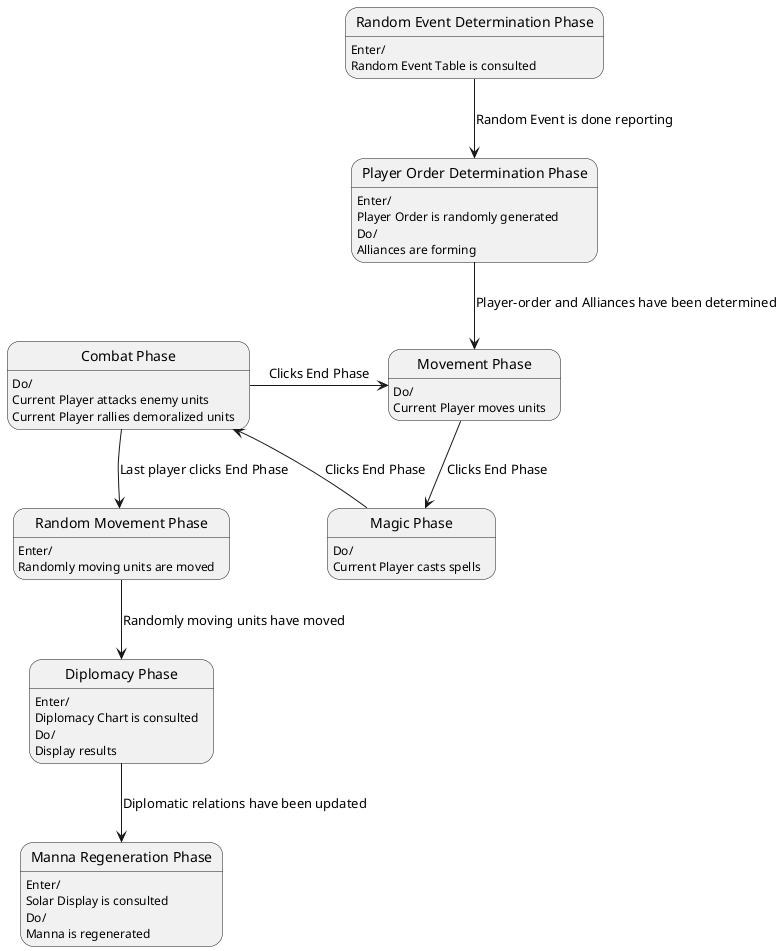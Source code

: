 @startuml

state "Random Event Determination Phase" as RandomE
RandomE : Enter/
RandomE : Random Event Table is consulted
state "Player Order Determination Phase" as Order
Order : Enter/
Order : Player Order is randomly generated
Order : Do/
Order : Alliances are forming
state "Movement Phase" as Movement
Movement : Do/
Movement : Current Player moves units
state "Magic Phase" as Magic
Magic : Do/
Magic : Current Player casts spells
state "Combat Phase" as Combat
Combat : Do/
Combat : Current Player attacks enemy units
Combat : Current Player rallies demoralized units
state "Random Movement Phase" as RandomM
RandomM : Enter/
RandomM : Randomly moving units are moved
state "Diplomacy Phase" as Diplomacy
Diplomacy : Enter/
Diplomacy : Diplomacy Chart is consulted
Diplomacy : Do/
Diplomacy : Display results
state "Manna Regeneration Phase" as Manna
Manna : Enter/
Manna : Solar Display is consulted
Manna : Do/
Manna : Manna is regenerated

RandomE --> Order : Random Event is done reporting
Order --> Movement : Player-order and Alliances have been determined
Movement --> Magic : Clicks End Phase
Magic --> Combat : Clicks End Phase
Combat -right-> Movement : Clicks End Phase
Combat --> RandomM : Last player clicks End Phase
RandomM --> Diplomacy : Randomly moving units have moved
Diplomacy --> Manna : Diplomatic relations have been updated



@enduml